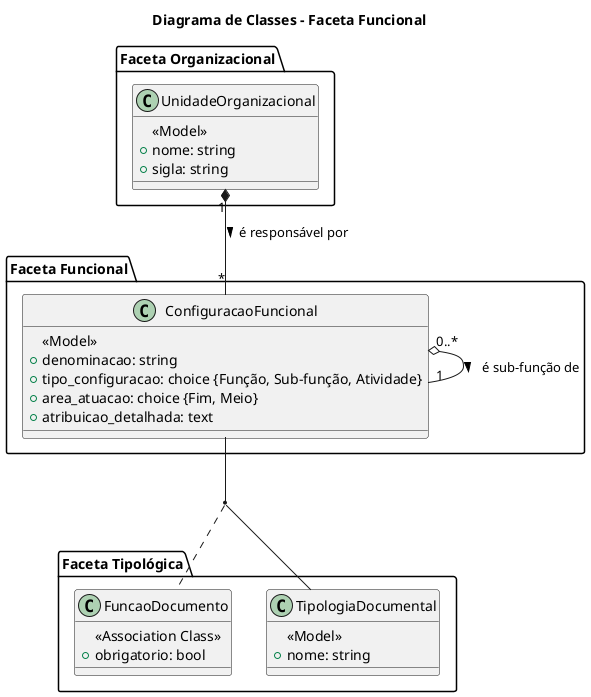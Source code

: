 @startuml Faceta Funcional
title Diagrama de Classes - Faceta Funcional
top to bottom direction

' --- Definição das Classes ---

package "Faceta Funcional" {
    class ConfiguracaoFuncional {
        <<Model>>
        +denominacao: string
        +tipo_configuracao: choice {Função, Sub-função, Atividade}
        +area_atuacao: choice {Fim, Meio}
        +atribuicao_detalhada: text
    }
}

package "Faceta Organizacional" {
    class UnidadeOrganizacional {
        <<Model>>
        +nome: string
        +sigla: string
    }
}

package "Faceta Tipológica" {
    class TipologiaDocumental {
        <<Model>>
        +nome: string
    }

    class FuncaoDocumento {
        <<Association Class>>
        +obrigatorio: bool
    }
}

' --- Relacionamentos ---

UnidadeOrganizacional "1" *-- "*" ConfiguracaoFuncional : é responsável por >
ConfiguracaoFuncional "0..*" o-- "1" ConfiguracaoFuncional : é sub-função de >

(ConfiguracaoFuncional, TipologiaDocumental) .. FuncaoDocumento

@enduml

